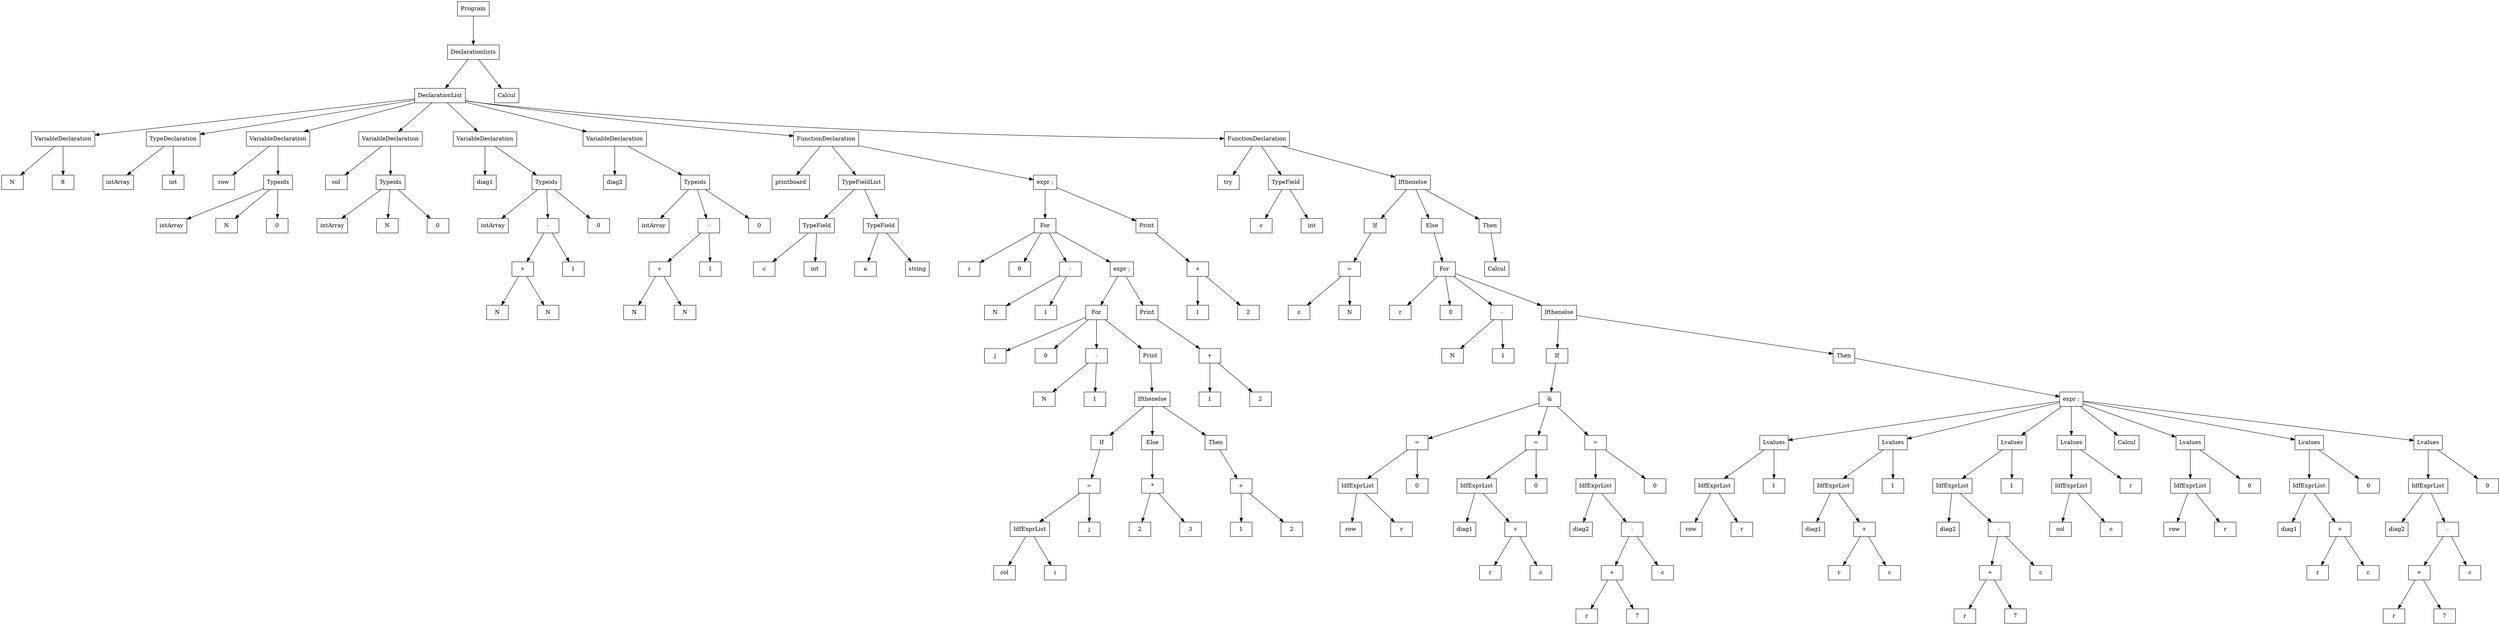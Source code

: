 digraph "ast"{

	nodesep=1;
	ranksep=1;

	N2 [label="DeclarationList", shape="box"];
	N4 [label="N", shape="box"];
	N5 [label="8", shape="box"];
	N3 [label="VariableDeclaration", shape="box"];
	N7 [label="intArray", shape="box"];
	N8 [label="int", shape="box"];
	N6 [label="TypeDeclaration", shape="box"];
	N10 [label="row", shape="box"];
	N12 [label="intArray", shape="box"];
	N13 [label="N", shape="box"];
	N14 [label="0", shape="box"];
	N11 [label="Typeids", shape="box"];
	N9 [label="VariableDeclaration", shape="box"];
	N16 [label="col", shape="box"];
	N18 [label="intArray", shape="box"];
	N19 [label="N", shape="box"];
	N20 [label="0", shape="box"];
	N17 [label="Typeids", shape="box"];
	N15 [label="VariableDeclaration", shape="box"];
	N22 [label="diag1", shape="box"];
	N24 [label="intArray", shape="box"];
	N27 [label="N", shape="box"];
	N28 [label="N", shape="box"];
	N26 [label="+", shape="box"];
	N29 [label="1", shape="box"];
	N25 [label="-", shape="box"];
	N30 [label="0", shape="box"];
	N23 [label="Typeids", shape="box"];
	N21 [label="VariableDeclaration", shape="box"];
	N32 [label="diag2", shape="box"];
	N34 [label="intArray", shape="box"];
	N37 [label="N", shape="box"];
	N38 [label="N", shape="box"];
	N36 [label="+", shape="box"];
	N39 [label="1", shape="box"];
	N35 [label="-", shape="box"];
	N40 [label="0", shape="box"];
	N33 [label="Typeids", shape="box"];
	N31 [label="VariableDeclaration", shape="box"];
	N42 [label="printboard", shape="box"];
	N43 [label="TypeFieldList", shape="box"];
	N45 [label="c", shape="box"];
	N46 [label="int", shape="box"];
	N44 [label="TypeField", shape="box"];
	N48 [label="a", shape="box"];
	N49 [label="string", shape="box"];
	N47 [label="TypeField", shape="box"];
	N50 [label="expr ;", shape="box"];
	N52 [label="i", shape="box"];
	N53 [label="0", shape="box"];
	N55 [label="N", shape="box"];
	N56 [label="1", shape="box"];
	N54 [label="-", shape="box"];
	N57 [label="expr ;", shape="box"];
	N59 [label="j", shape="box"];
	N60 [label="0", shape="box"];
	N62 [label="N", shape="box"];
	N63 [label="1", shape="box"];
	N61 [label="-", shape="box"];
	N68 [label="IdfExprList", shape="box"];
	N69 [label="col", shape="box"];
	N70 [label="i", shape="box"];
	N71 [label="j", shape="box"];
	N67 [label="=", shape="box"];
	N66 [label="If", shape="box"];
	N74 [label="2", shape="box"];
	N75 [label="3", shape="box"];
	N73 [label="*", shape="box"];
	N72 [label="Else", shape="box"];
	N78 [label="1", shape="box"];
	N79 [label="2", shape="box"];
	N77 [label="+", shape="box"];
	N76 [label="Then", shape="box"];
	N65 [label="Ifthenelse", shape="box"];
	N64 [label="Print", shape="box"];
	N58 [label="For", shape="box"];
	N82 [label="1", shape="box"];
	N83 [label="2", shape="box"];
	N81 [label="+", shape="box"];
	N80 [label="Print", shape="box"];
	N51 [label="For", shape="box"];
	N86 [label="1", shape="box"];
	N87 [label="2", shape="box"];
	N85 [label="+", shape="box"];
	N84 [label="Print", shape="box"];
	N41 [label="FunctionDeclaration", shape="box"];
	N89 [label="try", shape="box"];
	N91 [label="c", shape="box"];
	N92 [label="int", shape="box"];
	N90 [label="TypeField", shape="box"];
	N96 [label="c", shape="box"];
	N97 [label="N", shape="box"];
	N95 [label="=", shape="box"];
	N94 [label="If", shape="box"];
	N100 [label="r", shape="box"];
	N101 [label="0", shape="box"];
	N103 [label="N", shape="box"];
	N104 [label="1", shape="box"];
	N102 [label="-", shape="box"];
	N107 [label="&", shape="box"];
	N109 [label="IdfExprList", shape="box"];
	N110 [label="row", shape="box"];
	N111 [label="r", shape="box"];
	N112 [label="0", shape="box"];
	N108 [label="=", shape="box"];
	N114 [label="IdfExprList", shape="box"];
	N115 [label="diag1", shape="box"];
	N117 [label="r", shape="box"];
	N118 [label="c", shape="box"];
	N116 [label="+", shape="box"];
	N119 [label="0", shape="box"];
	N113 [label="=", shape="box"];
	N121 [label="IdfExprList", shape="box"];
	N122 [label="diag2", shape="box"];
	N125 [label="r", shape="box"];
	N126 [label="7", shape="box"];
	N124 [label="+", shape="box"];
	N127 [label="c", shape="box"];
	N123 [label="-", shape="box"];
	N128 [label="0", shape="box"];
	N120 [label="=", shape="box"];
	N106 [label="If", shape="box"];
	N130 [label="expr ;", shape="box"];
	N132 [label="IdfExprList", shape="box"];
	N133 [label="row", shape="box"];
	N134 [label="r", shape="box"];
	N135 [label="1", shape="box"];
	N131 [label="Lvalues", shape="box"];
	N137 [label="IdfExprList", shape="box"];
	N138 [label="diag1", shape="box"];
	N140 [label="r", shape="box"];
	N141 [label="c", shape="box"];
	N139 [label="+", shape="box"];
	N142 [label="1", shape="box"];
	N136 [label="Lvalues", shape="box"];
	N144 [label="IdfExprList", shape="box"];
	N145 [label="diag2", shape="box"];
	N148 [label="r", shape="box"];
	N149 [label="7", shape="box"];
	N147 [label="+", shape="box"];
	N150 [label="c", shape="box"];
	N146 [label="-", shape="box"];
	N151 [label="1", shape="box"];
	N143 [label="Lvalues", shape="box"];
	N153 [label="IdfExprList", shape="box"];
	N154 [label="col", shape="box"];
	N155 [label="c", shape="box"];
	N156 [label="r", shape="box"];
	N152 [label="Lvalues", shape="box"];
	N157 [label="Calcul", shape="box"];
	N159 [label="IdfExprList", shape="box"];
	N160 [label="row", shape="box"];
	N161 [label="r", shape="box"];
	N162 [label="0", shape="box"];
	N158 [label="Lvalues", shape="box"];
	N164 [label="IdfExprList", shape="box"];
	N165 [label="diag1", shape="box"];
	N167 [label="r", shape="box"];
	N168 [label="c", shape="box"];
	N166 [label="+", shape="box"];
	N169 [label="0", shape="box"];
	N163 [label="Lvalues", shape="box"];
	N171 [label="IdfExprList", shape="box"];
	N172 [label="diag2", shape="box"];
	N175 [label="r", shape="box"];
	N176 [label="7", shape="box"];
	N174 [label="+", shape="box"];
	N177 [label="c", shape="box"];
	N173 [label="-", shape="box"];
	N178 [label="0", shape="box"];
	N170 [label="Lvalues", shape="box"];
	N129 [label="Then", shape="box"];
	N105 [label="Ifthenelse", shape="box"];
	N99 [label="For", shape="box"];
	N98 [label="Else", shape="box"];
	N180 [label="Calcul", shape="box"];
	N179 [label="Then", shape="box"];
	N93 [label="Ifthenelse", shape="box"];
	N88 [label="FunctionDeclaration", shape="box"];
	N181 [label="Calcul", shape="box"];
	N1 [label="Declarationlists", shape="box"];
	N0 [label="Program", shape="box"];

	N3 -> N4; 
	N3 -> N5; 
	N2 -> N3; 
	N6 -> N7; 
	N6 -> N8; 
	N2 -> N6; 
	N11 -> N12; 
	N11 -> N13; 
	N11 -> N14; 
	N9 -> N10; 
	N9 -> N11; 
	N2 -> N9; 
	N17 -> N18; 
	N17 -> N19; 
	N17 -> N20; 
	N15 -> N16; 
	N15 -> N17; 
	N2 -> N15; 
	N26 -> N27; 
	N26 -> N28; 
	N25 -> N26; 
	N25 -> N29; 
	N23 -> N24; 
	N23 -> N25; 
	N23 -> N30; 
	N21 -> N22; 
	N21 -> N23; 
	N2 -> N21; 
	N36 -> N37; 
	N36 -> N38; 
	N35 -> N36; 
	N35 -> N39; 
	N33 -> N34; 
	N33 -> N35; 
	N33 -> N40; 
	N31 -> N32; 
	N31 -> N33; 
	N2 -> N31; 
	N44 -> N45; 
	N44 -> N46; 
	N43 -> N44; 
	N47 -> N48; 
	N47 -> N49; 
	N43 -> N47; 
	N54 -> N55; 
	N54 -> N56; 
	N61 -> N62; 
	N61 -> N63; 
	N68 -> N69; 
	N68 -> N70; 
	N67 -> N68; 
	N67 -> N71; 
	N66 -> N67; 
	N73 -> N74; 
	N73 -> N75; 
	N72 -> N73; 
	N77 -> N78; 
	N77 -> N79; 
	N76 -> N77; 
	N65 -> N66; 
	N65 -> N76; 
	N65 -> N72; 
	N64 -> N65; 
	N58 -> N59; 
	N58 -> N60; 
	N58 -> N61; 
	N58 -> N64; 
	N57 -> N58; 
	N81 -> N82; 
	N81 -> N83; 
	N80 -> N81; 
	N57 -> N80; 
	N51 -> N52; 
	N51 -> N53; 
	N51 -> N54; 
	N51 -> N57; 
	N50 -> N51; 
	N85 -> N86; 
	N85 -> N87; 
	N84 -> N85; 
	N50 -> N84; 
	N41 -> N42; 
	N41 -> N43; 
	N41 -> N50; 
	N2 -> N41; 
	N90 -> N91; 
	N90 -> N92; 
	N95 -> N96; 
	N95 -> N97; 
	N94 -> N95; 
	N102 -> N103; 
	N102 -> N104; 
	N109 -> N110; 
	N109 -> N111; 
	N108 -> N109; 
	N108 -> N112; 
	N107 -> N108; 
	N114 -> N115; 
	N116 -> N117; 
	N116 -> N118; 
	N114 -> N116; 
	N113 -> N114; 
	N113 -> N119; 
	N107 -> N113; 
	N121 -> N122; 
	N124 -> N125; 
	N124 -> N126; 
	N123 -> N124; 
	N123 -> N127; 
	N121 -> N123; 
	N120 -> N121; 
	N120 -> N128; 
	N107 -> N120; 
	N106 -> N107; 
	N132 -> N133; 
	N132 -> N134; 
	N131 -> N132; 
	N131 -> N135; 
	N130 -> N131; 
	N137 -> N138; 
	N139 -> N140; 
	N139 -> N141; 
	N137 -> N139; 
	N136 -> N137; 
	N136 -> N142; 
	N130 -> N136; 
	N144 -> N145; 
	N147 -> N148; 
	N147 -> N149; 
	N146 -> N147; 
	N146 -> N150; 
	N144 -> N146; 
	N143 -> N144; 
	N143 -> N151; 
	N130 -> N143; 
	N153 -> N154; 
	N153 -> N155; 
	N152 -> N153; 
	N152 -> N156; 
	N130 -> N152; 
	N130 -> N157; 
	N159 -> N160; 
	N159 -> N161; 
	N158 -> N159; 
	N158 -> N162; 
	N130 -> N158; 
	N164 -> N165; 
	N166 -> N167; 
	N166 -> N168; 
	N164 -> N166; 
	N163 -> N164; 
	N163 -> N169; 
	N130 -> N163; 
	N171 -> N172; 
	N174 -> N175; 
	N174 -> N176; 
	N173 -> N174; 
	N173 -> N177; 
	N171 -> N173; 
	N170 -> N171; 
	N170 -> N178; 
	N130 -> N170; 
	N129 -> N130; 
	N105 -> N106; 
	N105 -> N129; 
	N99 -> N100; 
	N99 -> N101; 
	N99 -> N102; 
	N99 -> N105; 
	N98 -> N99; 
	N179 -> N180; 
	N93 -> N94; 
	N93 -> N179; 
	N93 -> N98; 
	N88 -> N89; 
	N88 -> N90; 
	N88 -> N93; 
	N2 -> N88; 
	N1 -> N2; 
	N1 -> N181; 
	N0 -> N1; 
}